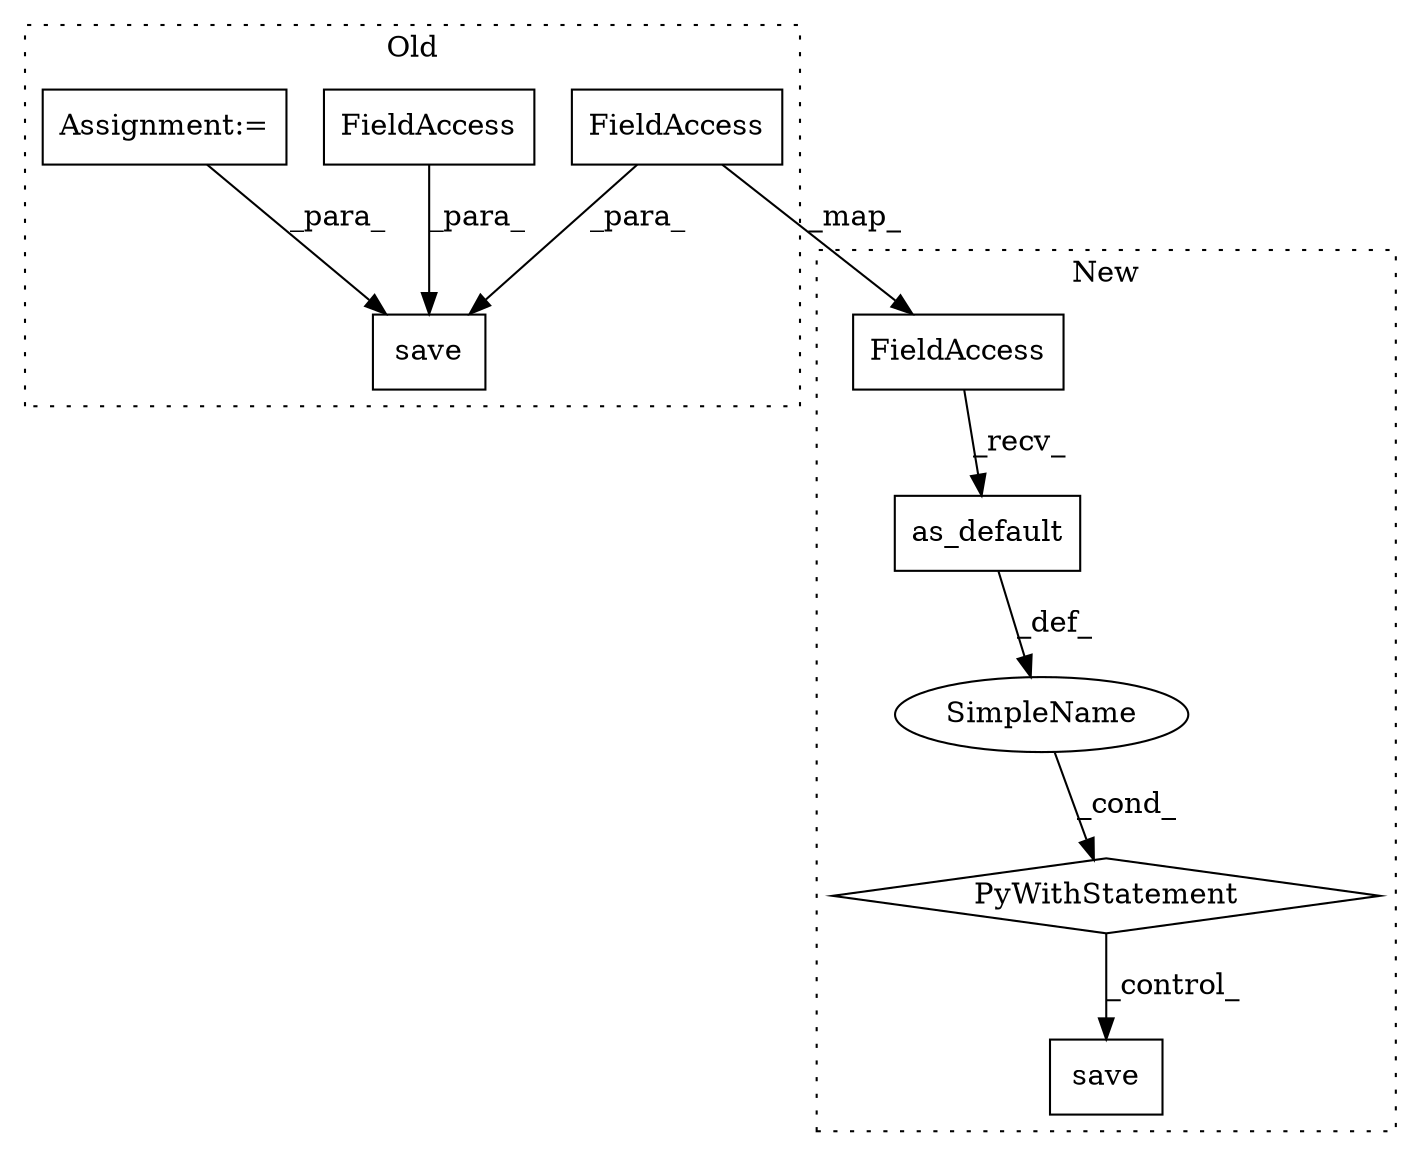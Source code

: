digraph G {
subgraph cluster0 {
1 [label="save" a="32" s="8574,8643" l="5,1" shape="box"];
5 [label="FieldAccess" a="22" s="8599" l="21" shape="box"];
7 [label="Assignment:=" a="7" s="8555" l="2" shape="box"];
8 [label="FieldAccess" a="22" s="8579" l="19" shape="box"];
label = "Old";
style="dotted";
}
subgraph cluster1 {
2 [label="as_default" a="32" s="8760" l="12" shape="box"];
3 [label="PyWithStatement" a="104" s="8730,8772" l="10,2" shape="diamond"];
4 [label="save" a="32" s="8794" l="6" shape="box"];
6 [label="SimpleName" a="42" s="" l="" shape="ellipse"];
9 [label="FieldAccess" a="22" s="8740" l="19" shape="box"];
label = "New";
style="dotted";
}
2 -> 6 [label="_def_"];
3 -> 4 [label="_control_"];
5 -> 1 [label="_para_"];
6 -> 3 [label="_cond_"];
7 -> 1 [label="_para_"];
8 -> 1 [label="_para_"];
8 -> 9 [label="_map_"];
9 -> 2 [label="_recv_"];
}